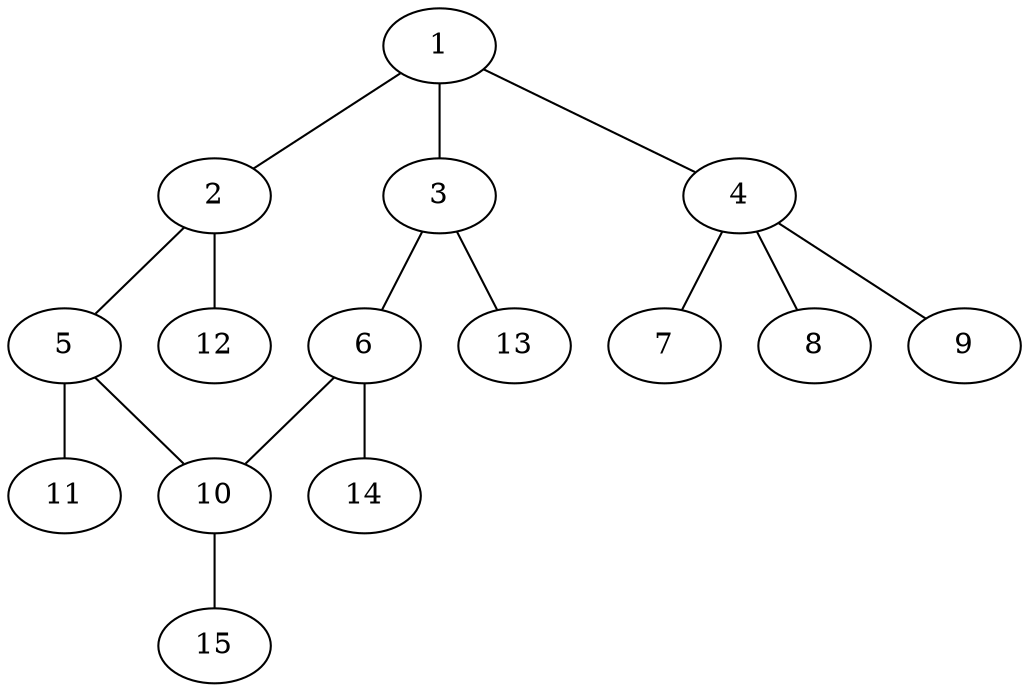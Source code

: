 graph molecule_1631 {
	1	 [chem=C];
	2	 [chem=C];
	1 -- 2	 [valence=1];
	3	 [chem=C];
	1 -- 3	 [valence=2];
	4	 [chem=C];
	1 -- 4	 [valence=1];
	5	 [chem=C];
	2 -- 5	 [valence=2];
	12	 [chem=H];
	2 -- 12	 [valence=1];
	6	 [chem=C];
	3 -- 6	 [valence=1];
	13	 [chem=H];
	3 -- 13	 [valence=1];
	7	 [chem=F];
	4 -- 7	 [valence=1];
	8	 [chem=F];
	4 -- 8	 [valence=1];
	9	 [chem=F];
	4 -- 9	 [valence=1];
	10	 [chem=C];
	5 -- 10	 [valence=1];
	11	 [chem=Cl];
	5 -- 11	 [valence=1];
	6 -- 10	 [valence=2];
	14	 [chem=H];
	6 -- 14	 [valence=1];
	15	 [chem=H];
	10 -- 15	 [valence=1];
}
